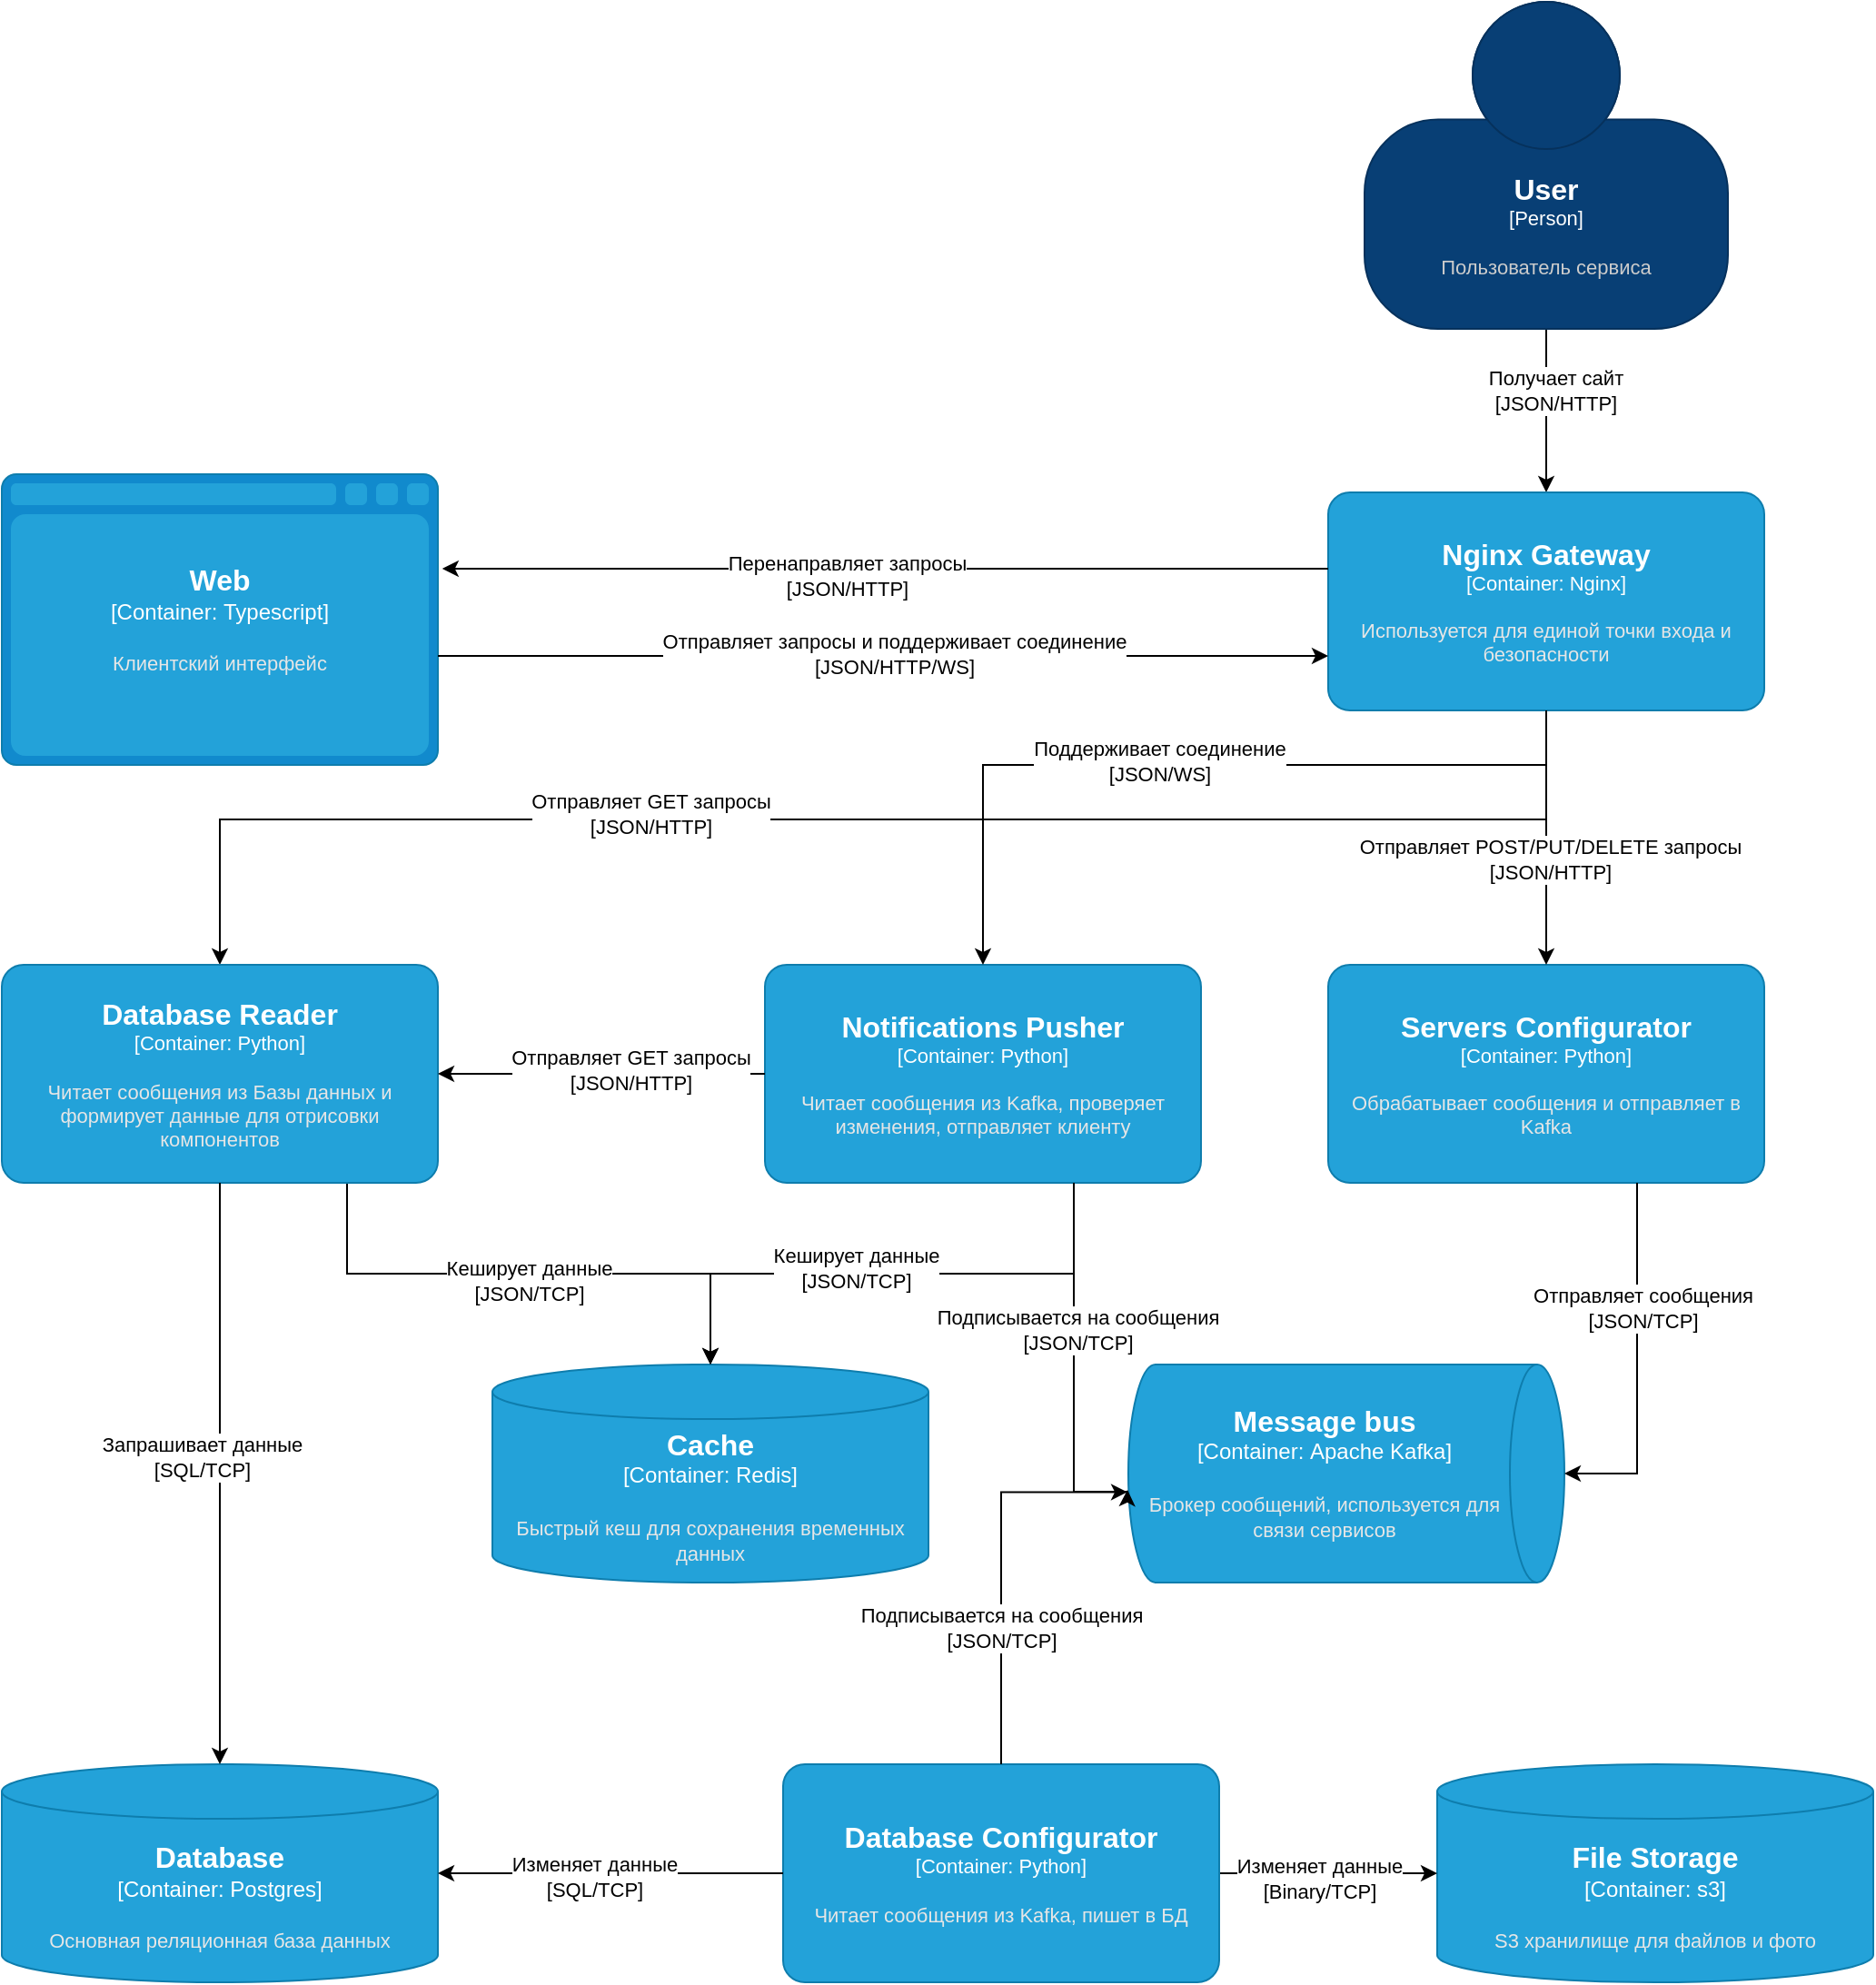 <mxfile version="26.2.14">
  <diagram name="Page-1" id="8IQmtjMeY2ua7N7Q7UnL">
    <mxGraphModel dx="2887" dy="2203" grid="1" gridSize="10" guides="1" tooltips="1" connect="1" arrows="1" fold="1" page="1" pageScale="1" pageWidth="850" pageHeight="1100" math="0" shadow="0">
      <root>
        <mxCell id="0" />
        <mxCell id="1" parent="0" />
        <mxCell id="dCdCAe8NVA-a-cFiK93f-3" style="edgeStyle=orthogonalEdgeStyle;rounded=0;orthogonalLoop=1;jettySize=auto;html=1;" parent="1" source="nE0oIA322lHRDsYr4vPZ-1" target="dCdCAe8NVA-a-cFiK93f-2" edge="1">
          <mxGeometry relative="1" as="geometry" />
        </mxCell>
        <mxCell id="dCdCAe8NVA-a-cFiK93f-4" value="Получает сайт&lt;br&gt;[JSON/HTTP]" style="edgeLabel;html=1;align=center;verticalAlign=middle;resizable=0;points=[];" parent="dCdCAe8NVA-a-cFiK93f-3" vertex="1" connectable="0">
          <mxGeometry x="-0.241" y="5" relative="1" as="geometry">
            <mxPoint as="offset" />
          </mxGeometry>
        </mxCell>
        <object placeholders="1" c4Name="User" c4Type="Person" c4Description="Пользователь сервиса" label="&lt;font style=&quot;font-size: 16px&quot;&gt;&lt;b&gt;%c4Name%&lt;/b&gt;&lt;/font&gt;&lt;div&gt;[%c4Type%]&lt;/div&gt;&lt;br&gt;&lt;div&gt;&lt;font style=&quot;font-size: 11px&quot;&gt;&lt;font color=&quot;#cccccc&quot;&gt;%c4Description%&lt;/font&gt;&lt;/div&gt;" id="nE0oIA322lHRDsYr4vPZ-1">
          <mxCell style="html=1;fontSize=11;dashed=0;whiteSpace=wrap;fillColor=#083F75;strokeColor=#06315C;fontColor=#ffffff;shape=mxgraph.c4.person2;align=center;metaEdit=1;points=[[0.5,0,0],[1,0.5,0],[1,0.75,0],[0.75,1,0],[0.5,1,0],[0.25,1,0],[0,0.75,0],[0,0.5,0]];resizable=0;rotation=0;" parent="1" vertex="1">
            <mxGeometry x="450" y="-180" width="200" height="180" as="geometry" />
          </mxCell>
        </object>
        <object placeholders="1" c4Name="Message bus" c4Type="Container" c4Technology="Apache Kafka" c4Description="Брокер сообщений, используется для связи сервисов" label="&lt;font style=&quot;font-size: 16px&quot;&gt;&lt;b&gt;%c4Name%&lt;/b&gt;&lt;/font&gt;&lt;div&gt;[%c4Type%:&amp;nbsp;%c4Technology%]&lt;/div&gt;&lt;br&gt;&lt;div&gt;&lt;font style=&quot;font-size: 11px&quot;&gt;&lt;font color=&quot;#E6E6E6&quot;&gt;%c4Description%&lt;/font&gt;&lt;/div&gt;" id="nE0oIA322lHRDsYr4vPZ-2">
          <mxCell style="shape=cylinder3;size=15;direction=south;whiteSpace=wrap;html=1;boundedLbl=1;rounded=0;labelBackgroundColor=none;fillColor=#23A2D9;fontSize=12;fontColor=#ffffff;align=center;strokeColor=#0E7DAD;metaEdit=1;points=[[0.5,0,0],[1,0.25,0],[1,0.5,0],[1,0.75,0],[0.5,1,0],[0,0.75,0],[0,0.5,0],[0,0.25,0]];resizable=0;" parent="1" vertex="1">
            <mxGeometry x="320" y="570" width="240" height="120" as="geometry" />
          </mxCell>
        </object>
        <object placeholders="1" c4Name="Web" c4Type="Container" c4Technology="Typescript" c4Description="Клиентский интерфейс&#xa;" label="&lt;font style=&quot;font-size: 16px&quot;&gt;&lt;b&gt;%c4Name%&lt;/b&gt;&lt;/font&gt;&lt;div&gt;[%c4Type%:&amp;nbsp;%c4Technology%]&lt;/div&gt;&lt;br&gt;&lt;div&gt;&lt;font style=&quot;font-size: 11px&quot;&gt;&lt;font color=&quot;#E6E6E6&quot;&gt;%c4Description%&lt;/font&gt;&lt;/div&gt;" id="nE0oIA322lHRDsYr4vPZ-3">
          <mxCell style="shape=mxgraph.c4.webBrowserContainer2;whiteSpace=wrap;html=1;boundedLbl=1;rounded=0;labelBackgroundColor=none;strokeColor=#118ACD;fillColor=#23A2D9;strokeColor=#118ACD;strokeColor2=#0E7DAD;fontSize=12;fontColor=#ffffff;align=center;metaEdit=1;points=[[0.5,0,0],[1,0.25,0],[1,0.5,0],[1,0.75,0],[0.5,1,0],[0,0.75,0],[0,0.5,0],[0,0.25,0]];resizable=0;" parent="1" vertex="1">
            <mxGeometry x="-300" y="80" width="240" height="160" as="geometry" />
          </mxCell>
        </object>
        <object placeholders="1" c4Name="Database" c4Type="Container" c4Technology="Postgres" c4Description="Основная реляционная база данных" label="&lt;font style=&quot;font-size: 16px&quot;&gt;&lt;b&gt;%c4Name%&lt;/b&gt;&lt;/font&gt;&lt;div&gt;[%c4Type%:&amp;nbsp;%c4Technology%]&lt;/div&gt;&lt;br&gt;&lt;div&gt;&lt;font style=&quot;font-size: 11px&quot;&gt;&lt;font color=&quot;#E6E6E6&quot;&gt;%c4Description%&lt;/font&gt;&lt;/div&gt;" id="nE0oIA322lHRDsYr4vPZ-6">
          <mxCell style="shape=cylinder3;size=15;whiteSpace=wrap;html=1;boundedLbl=1;rounded=0;labelBackgroundColor=none;fillColor=#23A2D9;fontSize=12;fontColor=#ffffff;align=center;strokeColor=#0E7DAD;metaEdit=1;points=[[0.5,0,0],[1,0.25,0],[1,0.5,0],[1,0.75,0],[0.5,1,0],[0,0.75,0],[0,0.5,0],[0,0.25,0]];resizable=0;" parent="1" vertex="1">
            <mxGeometry x="-300" y="790" width="240" height="120" as="geometry" />
          </mxCell>
        </object>
        <object placeholders="1" c4Name="File Storage" c4Type="Container" c4Technology="s3" c4Description="S3 хранилище для файлов и фото" label="&lt;font style=&quot;font-size: 16px&quot;&gt;&lt;b&gt;%c4Name%&lt;/b&gt;&lt;/font&gt;&lt;div&gt;[%c4Type%:&amp;nbsp;%c4Technology%]&lt;/div&gt;&lt;br&gt;&lt;div&gt;&lt;font style=&quot;font-size: 11px&quot;&gt;&lt;font color=&quot;#E6E6E6&quot;&gt;%c4Description%&lt;/font&gt;&lt;/div&gt;" id="nE0oIA322lHRDsYr4vPZ-8">
          <mxCell style="shape=cylinder3;size=15;whiteSpace=wrap;html=1;boundedLbl=1;rounded=0;labelBackgroundColor=none;fillColor=#23A2D9;fontSize=12;fontColor=#ffffff;align=center;strokeColor=#0E7DAD;metaEdit=1;points=[[0.5,0,0],[1,0.25,0],[1,0.5,0],[1,0.75,0],[0.5,1,0],[0,0.75,0],[0,0.5,0],[0,0.25,0]];resizable=0;" parent="1" vertex="1">
            <mxGeometry x="490" y="790" width="240" height="120" as="geometry" />
          </mxCell>
        </object>
        <object placeholders="1" c4Name="Servers Configurator" c4Type="Container" c4Technology="Python" c4Description="Обрабатывает сообщения и отправляет в Kafka" label="&lt;font style=&quot;font-size: 16px&quot;&gt;&lt;b&gt;%c4Name%&lt;/b&gt;&lt;/font&gt;&lt;div&gt;[%c4Type%: %c4Technology%]&lt;/div&gt;&lt;br&gt;&lt;div&gt;&lt;font style=&quot;font-size: 11px&quot;&gt;&lt;font color=&quot;#E6E6E6&quot;&gt;%c4Description%&lt;/font&gt;&lt;/div&gt;" id="nE0oIA322lHRDsYr4vPZ-10">
          <mxCell style="rounded=1;whiteSpace=wrap;html=1;fontSize=11;labelBackgroundColor=none;fillColor=#23A2D9;fontColor=#ffffff;align=center;arcSize=10;strokeColor=#0E7DAD;metaEdit=1;resizable=0;points=[[0.25,0,0],[0.5,0,0],[0.75,0,0],[1,0.25,0],[1,0.5,0],[1,0.75,0],[0.75,1,0],[0.5,1,0],[0.25,1,0],[0,0.75,0],[0,0.5,0],[0,0.25,0]];" parent="1" vertex="1">
            <mxGeometry x="430" y="350" width="240" height="120" as="geometry" />
          </mxCell>
        </object>
        <object placeholders="1" c4Name="Cache" c4Type="Container" c4Technology="Redis" c4Description="Быстрый кеш для сохранения временных данных" label="&lt;font style=&quot;font-size: 16px&quot;&gt;&lt;b&gt;%c4Name%&lt;/b&gt;&lt;/font&gt;&lt;div&gt;[%c4Type%:&amp;nbsp;%c4Technology%]&lt;/div&gt;&lt;br&gt;&lt;div&gt;&lt;font style=&quot;font-size: 11px&quot;&gt;&lt;font color=&quot;#E6E6E6&quot;&gt;%c4Description%&lt;/font&gt;&lt;/div&gt;" id="nE0oIA322lHRDsYr4vPZ-13">
          <mxCell style="shape=cylinder3;size=15;whiteSpace=wrap;html=1;boundedLbl=1;rounded=0;labelBackgroundColor=none;fillColor=#23A2D9;fontSize=12;fontColor=#ffffff;align=center;strokeColor=#0E7DAD;metaEdit=1;points=[[0.5,0,0],[1,0.25,0],[1,0.5,0],[1,0.75,0],[0.5,1,0],[0,0.75,0],[0,0.5,0],[0,0.25,0]];resizable=0;" parent="1" vertex="1">
            <mxGeometry x="-30" y="570" width="240" height="120" as="geometry" />
          </mxCell>
        </object>
        <mxCell id="dCdCAe8NVA-a-cFiK93f-25" style="edgeStyle=orthogonalEdgeStyle;rounded=0;orthogonalLoop=1;jettySize=auto;html=1;" parent="1" source="nE0oIA322lHRDsYr4vPZ-16" target="nE0oIA322lHRDsYr4vPZ-8" edge="1">
          <mxGeometry relative="1" as="geometry" />
        </mxCell>
        <mxCell id="dCdCAe8NVA-a-cFiK93f-26" value="Изменяет данные&lt;br&gt;[Binary/TCP]" style="edgeLabel;html=1;align=center;verticalAlign=middle;resizable=0;points=[];" parent="dCdCAe8NVA-a-cFiK93f-25" vertex="1" connectable="0">
          <mxGeometry x="-0.091" y="-3" relative="1" as="geometry">
            <mxPoint as="offset" />
          </mxGeometry>
        </mxCell>
        <object placeholders="1" c4Name="Database Configurator" c4Type="Container" c4Technology="Python" c4Description="Читает сообщения из Kafka, пишет в БД" label="&lt;font style=&quot;font-size: 16px&quot;&gt;&lt;b&gt;%c4Name%&lt;/b&gt;&lt;/font&gt;&lt;div&gt;[%c4Type%: %c4Technology%]&lt;/div&gt;&lt;br&gt;&lt;div&gt;&lt;font style=&quot;font-size: 11px&quot;&gt;&lt;font color=&quot;#E6E6E6&quot;&gt;%c4Description%&lt;/font&gt;&lt;/div&gt;" id="nE0oIA322lHRDsYr4vPZ-16">
          <mxCell style="rounded=1;whiteSpace=wrap;html=1;fontSize=11;labelBackgroundColor=none;fillColor=#23A2D9;fontColor=#ffffff;align=center;arcSize=10;strokeColor=#0E7DAD;metaEdit=1;resizable=0;points=[[0.25,0,0],[0.5,0,0],[0.75,0,0],[1,0.25,0],[1,0.5,0],[1,0.75,0],[0.75,1,0],[0.5,1,0],[0.25,1,0],[0,0.75,0],[0,0.5,0],[0,0.25,0]];" parent="1" vertex="1">
            <mxGeometry x="130" y="790" width="240" height="120" as="geometry" />
          </mxCell>
        </object>
        <object placeholders="1" c4Name="Notifications Pusher" c4Type="Container" c4Technology="Python" c4Description="Читает сообщения из Kafka, проверяет изменения, отправляет клиенту" label="&lt;font style=&quot;font-size: 16px&quot;&gt;&lt;b&gt;%c4Name%&lt;/b&gt;&lt;/font&gt;&lt;div&gt;[%c4Type%: %c4Technology%]&lt;/div&gt;&lt;br&gt;&lt;div&gt;&lt;font style=&quot;font-size: 11px&quot;&gt;&lt;font color=&quot;#E6E6E6&quot;&gt;%c4Description%&lt;/font&gt;&lt;/div&gt;" id="dCdCAe8NVA-a-cFiK93f-1">
          <mxCell style="rounded=1;whiteSpace=wrap;html=1;fontSize=11;labelBackgroundColor=none;fillColor=#23A2D9;fontColor=#ffffff;align=center;arcSize=10;strokeColor=#0E7DAD;metaEdit=1;resizable=0;points=[[0.25,0,0],[0.5,0,0],[0.75,0,0],[1,0.25,0],[1,0.5,0],[1,0.75,0],[0.75,1,0],[0.5,1,0],[0.25,1,0],[0,0.75,0],[0,0.5,0],[0,0.25,0]];" parent="1" vertex="1">
            <mxGeometry x="120" y="350" width="240" height="120" as="geometry" />
          </mxCell>
        </object>
        <mxCell id="dCdCAe8NVA-a-cFiK93f-13" style="edgeStyle=orthogonalEdgeStyle;rounded=0;orthogonalLoop=1;jettySize=auto;html=1;" parent="1" source="dCdCAe8NVA-a-cFiK93f-2" target="nE0oIA322lHRDsYr4vPZ-10" edge="1">
          <mxGeometry relative="1" as="geometry" />
        </mxCell>
        <mxCell id="dCdCAe8NVA-a-cFiK93f-14" value="Отправляет POST/PUT/DELETE запросы&lt;br&gt;[JSON/HTTP]" style="edgeLabel;html=1;align=center;verticalAlign=middle;resizable=0;points=[];" parent="dCdCAe8NVA-a-cFiK93f-13" vertex="1" connectable="0">
          <mxGeometry x="0.171" y="2" relative="1" as="geometry">
            <mxPoint as="offset" />
          </mxGeometry>
        </mxCell>
        <mxCell id="dCdCAe8NVA-a-cFiK93f-15" style="edgeStyle=orthogonalEdgeStyle;rounded=0;orthogonalLoop=1;jettySize=auto;html=1;" parent="1" source="dCdCAe8NVA-a-cFiK93f-2" target="dCdCAe8NVA-a-cFiK93f-5" edge="1">
          <mxGeometry relative="1" as="geometry">
            <Array as="points">
              <mxPoint x="550" y="270" />
              <mxPoint x="-180" y="270" />
            </Array>
          </mxGeometry>
        </mxCell>
        <mxCell id="dCdCAe8NVA-a-cFiK93f-16" value="Отправляет GET запросы&lt;br&gt;[JSON/HTTP]" style="edgeLabel;html=1;align=center;verticalAlign=middle;resizable=0;points=[];" parent="dCdCAe8NVA-a-cFiK93f-15" vertex="1" connectable="0">
          <mxGeometry x="0.275" y="-3" relative="1" as="geometry">
            <mxPoint x="1" as="offset" />
          </mxGeometry>
        </mxCell>
        <object placeholders="1" c4Name="Nginx Gateway" c4Type="Container" c4Technology="Nginx" c4Description="Используется для единой точки входа и безопасности" label="&lt;font style=&quot;font-size: 16px&quot;&gt;&lt;b&gt;%c4Name%&lt;/b&gt;&lt;/font&gt;&lt;div&gt;[%c4Type%: %c4Technology%]&lt;/div&gt;&lt;br&gt;&lt;div&gt;&lt;font style=&quot;font-size: 11px&quot;&gt;&lt;font color=&quot;#E6E6E6&quot;&gt;%c4Description%&lt;/font&gt;&lt;/div&gt;" id="dCdCAe8NVA-a-cFiK93f-2">
          <mxCell style="rounded=1;whiteSpace=wrap;html=1;fontSize=11;labelBackgroundColor=none;fillColor=#23A2D9;fontColor=#ffffff;align=center;arcSize=10;strokeColor=#0E7DAD;metaEdit=1;resizable=0;points=[[0.25,0,0],[0.5,0,0],[0.75,0,0],[1,0.25,0],[1,0.5,0],[1,0.75,0],[0.75,1,0],[0.5,1,0],[0.25,1,0],[0,0.75,0],[0,0.5,0],[0,0.25,0]];" parent="1" vertex="1">
            <mxGeometry x="430" y="90" width="240" height="120" as="geometry" />
          </mxCell>
        </object>
        <mxCell id="dCdCAe8NVA-a-cFiK93f-28" style="edgeStyle=orthogonalEdgeStyle;rounded=0;orthogonalLoop=1;jettySize=auto;html=1;" parent="1" source="dCdCAe8NVA-a-cFiK93f-5" edge="1">
          <mxGeometry relative="1" as="geometry">
            <mxPoint x="90" y="570" as="targetPoint" />
            <Array as="points">
              <mxPoint x="-110" y="520" />
              <mxPoint x="90" y="520" />
            </Array>
          </mxGeometry>
        </mxCell>
        <mxCell id="dCdCAe8NVA-a-cFiK93f-31" value="Кеширует данные&lt;br&gt;[JSON/TCP]" style="edgeLabel;html=1;align=center;verticalAlign=middle;resizable=0;points=[];" parent="dCdCAe8NVA-a-cFiK93f-28" vertex="1" connectable="0">
          <mxGeometry x="-0.094" y="-4" relative="1" as="geometry">
            <mxPoint x="14" as="offset" />
          </mxGeometry>
        </mxCell>
        <object placeholders="1" c4Name="Database Reader" c4Type="Container" c4Technology="Python" c4Description="Читает сообщения из Базы данных и формирует данные для отрисовки компонентов" label="&lt;font style=&quot;font-size: 16px&quot;&gt;&lt;b&gt;%c4Name%&lt;/b&gt;&lt;/font&gt;&lt;div&gt;[%c4Type%: %c4Technology%]&lt;/div&gt;&lt;br&gt;&lt;div&gt;&lt;font style=&quot;font-size: 11px&quot;&gt;&lt;font color=&quot;#E6E6E6&quot;&gt;%c4Description%&lt;/font&gt;&lt;/div&gt;" id="dCdCAe8NVA-a-cFiK93f-5">
          <mxCell style="rounded=1;whiteSpace=wrap;html=1;fontSize=11;labelBackgroundColor=none;fillColor=#23A2D9;fontColor=#ffffff;align=center;arcSize=10;strokeColor=#0E7DAD;metaEdit=1;resizable=0;points=[[0.25,0,0],[0.5,0,0],[0.75,0,0],[1,0.25,0],[1,0.5,0],[1,0.75,0],[0.75,1,0],[0.5,1,0],[0.25,1,0],[0,0.75,0],[0,0.5,0],[0,0.25,0]];" parent="1" vertex="1">
            <mxGeometry x="-300" y="350" width="240" height="120" as="geometry" />
          </mxCell>
        </object>
        <mxCell id="dCdCAe8NVA-a-cFiK93f-7" style="edgeStyle=orthogonalEdgeStyle;rounded=0;orthogonalLoop=1;jettySize=auto;html=1;entryX=1.01;entryY=0.325;entryDx=0;entryDy=0;entryPerimeter=0;" parent="1" source="dCdCAe8NVA-a-cFiK93f-2" target="nE0oIA322lHRDsYr4vPZ-3" edge="1">
          <mxGeometry relative="1" as="geometry">
            <mxPoint x="80" y="150" as="targetPoint" />
            <Array as="points">
              <mxPoint x="340" y="132" />
              <mxPoint x="340" y="132" />
            </Array>
          </mxGeometry>
        </mxCell>
        <mxCell id="dCdCAe8NVA-a-cFiK93f-8" value="Перенаправляет запросы&lt;br&gt;[JSON/HTTP]" style="edgeLabel;html=1;align=center;verticalAlign=middle;resizable=0;points=[];" parent="dCdCAe8NVA-a-cFiK93f-7" vertex="1" connectable="0">
          <mxGeometry x="0.09" y="4" relative="1" as="geometry">
            <mxPoint as="offset" />
          </mxGeometry>
        </mxCell>
        <mxCell id="dCdCAe8NVA-a-cFiK93f-9" style="edgeStyle=orthogonalEdgeStyle;rounded=0;orthogonalLoop=1;jettySize=auto;html=1;entryX=0;entryY=0.75;entryDx=0;entryDy=0;entryPerimeter=0;" parent="1" source="nE0oIA322lHRDsYr4vPZ-3" target="dCdCAe8NVA-a-cFiK93f-2" edge="1">
          <mxGeometry relative="1" as="geometry">
            <mxPoint x="400" y="160" as="targetPoint" />
            <Array as="points">
              <mxPoint x="150" y="180" />
              <mxPoint x="150" y="180" />
            </Array>
          </mxGeometry>
        </mxCell>
        <mxCell id="dCdCAe8NVA-a-cFiK93f-10" value="Отправляет запросы и поддерживает соединение&lt;br&gt;[JSON/HTTP/WS]" style="edgeLabel;html=1;align=center;verticalAlign=middle;resizable=0;points=[];" parent="dCdCAe8NVA-a-cFiK93f-9" vertex="1" connectable="0">
          <mxGeometry x="0.022" y="1" relative="1" as="geometry">
            <mxPoint as="offset" />
          </mxGeometry>
        </mxCell>
        <mxCell id="dCdCAe8NVA-a-cFiK93f-11" style="edgeStyle=orthogonalEdgeStyle;rounded=0;orthogonalLoop=1;jettySize=auto;html=1;entryX=0.5;entryY=0;entryDx=0;entryDy=0;entryPerimeter=0;" parent="1" source="dCdCAe8NVA-a-cFiK93f-2" target="dCdCAe8NVA-a-cFiK93f-1" edge="1">
          <mxGeometry relative="1" as="geometry">
            <Array as="points">
              <mxPoint x="550" y="240" />
              <mxPoint x="240" y="240" />
            </Array>
          </mxGeometry>
        </mxCell>
        <mxCell id="dCdCAe8NVA-a-cFiK93f-12" value="Поддерживает соединение&lt;br&gt;[JSON/WS]" style="edgeLabel;html=1;align=center;verticalAlign=middle;resizable=0;points=[];" parent="dCdCAe8NVA-a-cFiK93f-11" vertex="1" connectable="0">
          <mxGeometry x="0.075" y="-2" relative="1" as="geometry">
            <mxPoint x="-1" as="offset" />
          </mxGeometry>
        </mxCell>
        <mxCell id="dCdCAe8NVA-a-cFiK93f-17" style="edgeStyle=orthogonalEdgeStyle;rounded=0;orthogonalLoop=1;jettySize=auto;html=1;entryX=0.5;entryY=0;entryDx=0;entryDy=0;entryPerimeter=0;" parent="1" source="nE0oIA322lHRDsYr4vPZ-10" target="nE0oIA322lHRDsYr4vPZ-2" edge="1">
          <mxGeometry relative="1" as="geometry">
            <Array as="points">
              <mxPoint x="600" y="630" />
            </Array>
          </mxGeometry>
        </mxCell>
        <mxCell id="dCdCAe8NVA-a-cFiK93f-18" value="Отправляет сообщения&lt;div&gt;[JSON/TCP]&lt;/div&gt;" style="edgeLabel;html=1;align=center;verticalAlign=middle;resizable=0;points=[];" parent="dCdCAe8NVA-a-cFiK93f-17" vertex="1" connectable="0">
          <mxGeometry x="-0.102" y="3" relative="1" as="geometry">
            <mxPoint y="-21" as="offset" />
          </mxGeometry>
        </mxCell>
        <mxCell id="dCdCAe8NVA-a-cFiK93f-19" style="edgeStyle=orthogonalEdgeStyle;rounded=0;orthogonalLoop=1;jettySize=auto;html=1;entryX=0.585;entryY=1.002;entryDx=0;entryDy=0;entryPerimeter=0;" parent="1" source="nE0oIA322lHRDsYr4vPZ-16" target="nE0oIA322lHRDsYr4vPZ-2" edge="1">
          <mxGeometry relative="1" as="geometry">
            <Array as="points">
              <mxPoint x="250" y="640" />
            </Array>
          </mxGeometry>
        </mxCell>
        <mxCell id="dCdCAe8NVA-a-cFiK93f-20" value="Подписывается на сообщения&lt;br&gt;[JSON/TCP]" style="edgeLabel;html=1;align=center;verticalAlign=middle;resizable=0;points=[];" parent="dCdCAe8NVA-a-cFiK93f-19" vertex="1" connectable="0">
          <mxGeometry x="-0.31" relative="1" as="geometry">
            <mxPoint as="offset" />
          </mxGeometry>
        </mxCell>
        <mxCell id="dCdCAe8NVA-a-cFiK93f-21" style="edgeStyle=orthogonalEdgeStyle;rounded=0;orthogonalLoop=1;jettySize=auto;html=1;entryX=0.5;entryY=0;entryDx=0;entryDy=0;entryPerimeter=0;" parent="1" source="dCdCAe8NVA-a-cFiK93f-5" target="nE0oIA322lHRDsYr4vPZ-6" edge="1">
          <mxGeometry relative="1" as="geometry">
            <Array as="points">
              <mxPoint x="-180" y="710" />
              <mxPoint x="-180" y="710" />
            </Array>
          </mxGeometry>
        </mxCell>
        <mxCell id="dCdCAe8NVA-a-cFiK93f-22" value="Запрашивает данные&lt;br&gt;[SQL/TCP]" style="edgeLabel;html=1;align=center;verticalAlign=middle;resizable=0;points=[];" parent="dCdCAe8NVA-a-cFiK93f-21" vertex="1" connectable="0">
          <mxGeometry x="-0.473" y="-1" relative="1" as="geometry">
            <mxPoint x="-9" y="66" as="offset" />
          </mxGeometry>
        </mxCell>
        <mxCell id="dCdCAe8NVA-a-cFiK93f-23" style="edgeStyle=orthogonalEdgeStyle;rounded=0;orthogonalLoop=1;jettySize=auto;html=1;entryX=1;entryY=0.5;entryDx=0;entryDy=0;entryPerimeter=0;" parent="1" source="nE0oIA322lHRDsYr4vPZ-16" target="nE0oIA322lHRDsYr4vPZ-6" edge="1">
          <mxGeometry relative="1" as="geometry" />
        </mxCell>
        <mxCell id="dCdCAe8NVA-a-cFiK93f-24" value="Изменяет данные&lt;br&gt;[SQL/TCP]" style="edgeLabel;html=1;align=center;verticalAlign=middle;resizable=0;points=[];" parent="dCdCAe8NVA-a-cFiK93f-23" vertex="1" connectable="0">
          <mxGeometry x="0.098" y="2" relative="1" as="geometry">
            <mxPoint as="offset" />
          </mxGeometry>
        </mxCell>
        <mxCell id="dCdCAe8NVA-a-cFiK93f-27" style="edgeStyle=orthogonalEdgeStyle;rounded=0;orthogonalLoop=1;jettySize=auto;html=1;entryX=0.5;entryY=0;entryDx=0;entryDy=0;entryPerimeter=0;" parent="1" source="dCdCAe8NVA-a-cFiK93f-1" target="nE0oIA322lHRDsYr4vPZ-13" edge="1">
          <mxGeometry relative="1" as="geometry">
            <Array as="points">
              <mxPoint x="290" y="520" />
              <mxPoint x="90" y="520" />
            </Array>
          </mxGeometry>
        </mxCell>
        <mxCell id="dCdCAe8NVA-a-cFiK93f-29" value="Text" style="edgeLabel;html=1;align=center;verticalAlign=middle;resizable=0;points=[];" parent="dCdCAe8NVA-a-cFiK93f-27" vertex="1" connectable="0">
          <mxGeometry x="0.017" y="1" relative="1" as="geometry">
            <mxPoint as="offset" />
          </mxGeometry>
        </mxCell>
        <mxCell id="dCdCAe8NVA-a-cFiK93f-30" value="Кеширует данные&lt;br&gt;[JSON/TCP]" style="edgeLabel;html=1;align=center;verticalAlign=middle;resizable=0;points=[];" parent="dCdCAe8NVA-a-cFiK93f-27" vertex="1" connectable="0">
          <mxGeometry x="0.019" y="-3" relative="1" as="geometry">
            <mxPoint x="-17" as="offset" />
          </mxGeometry>
        </mxCell>
        <mxCell id="dCdCAe8NVA-a-cFiK93f-32" style="edgeStyle=orthogonalEdgeStyle;rounded=0;orthogonalLoop=1;jettySize=auto;html=1;entryX=0.575;entryY=1.002;entryDx=0;entryDy=0;entryPerimeter=0;" parent="1" source="dCdCAe8NVA-a-cFiK93f-1" target="nE0oIA322lHRDsYr4vPZ-2" edge="1">
          <mxGeometry relative="1" as="geometry">
            <Array as="points">
              <mxPoint x="290" y="640" />
              <mxPoint x="319" y="640" />
            </Array>
          </mxGeometry>
        </mxCell>
        <mxCell id="dCdCAe8NVA-a-cFiK93f-33" value="Подписывается на сообщения&lt;br&gt;[JSON/TCP]" style="edgeLabel;html=1;align=center;verticalAlign=middle;resizable=0;points=[];" parent="dCdCAe8NVA-a-cFiK93f-32" vertex="1" connectable="0">
          <mxGeometry x="-0.194" y="2" relative="1" as="geometry">
            <mxPoint as="offset" />
          </mxGeometry>
        </mxCell>
        <mxCell id="AHu4mK06BYKPB3BBO_lk-2" style="edgeStyle=orthogonalEdgeStyle;rounded=0;orthogonalLoop=1;jettySize=auto;html=1;entryX=1;entryY=0.5;entryDx=0;entryDy=0;entryPerimeter=0;" edge="1" parent="1" source="dCdCAe8NVA-a-cFiK93f-1" target="dCdCAe8NVA-a-cFiK93f-5">
          <mxGeometry relative="1" as="geometry" />
        </mxCell>
        <mxCell id="AHu4mK06BYKPB3BBO_lk-3" value="Отправляет GET запросы&lt;br&gt;[JSON/HTTP]" style="edgeLabel;html=1;align=center;verticalAlign=middle;resizable=0;points=[];" vertex="1" connectable="0" parent="AHu4mK06BYKPB3BBO_lk-2">
          <mxGeometry x="-0.171" y="-2" relative="1" as="geometry">
            <mxPoint as="offset" />
          </mxGeometry>
        </mxCell>
      </root>
    </mxGraphModel>
  </diagram>
</mxfile>
